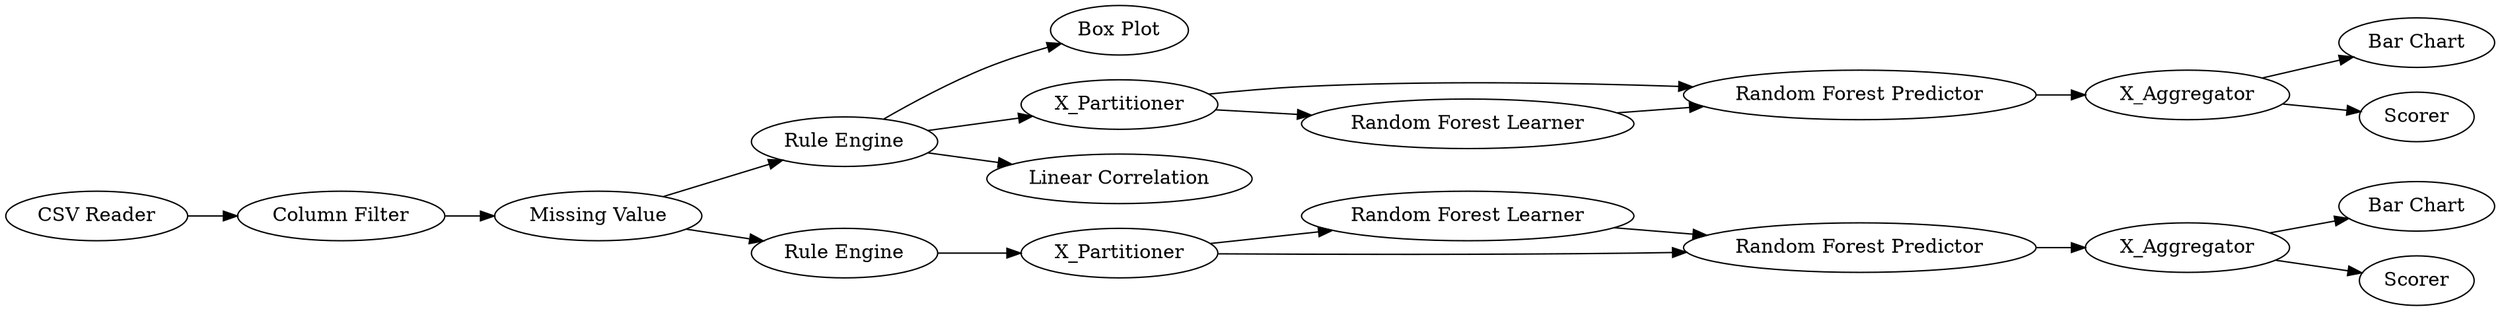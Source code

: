 digraph {
	20 -> 21
	21 -> 23
	17 -> 24
	21 -> 22
	27 -> 28
	18 -> 19
	30 -> 31
	32 -> 34
	31 -> 32
	14 -> 15
	17 -> 18
	28 -> 30
	15 -> 16
	18 -> 20
	28 -> 31
	16 -> 27
	32 -> 33
	19 -> 20
	17 -> 25
	16 -> 17
	27 [label="Rule Engine"]
	18 [label=X_Partitioner]
	21 [label=X_Aggregator]
	17 [label="Rule Engine"]
	19 [label="Random Forest Learner"]
	24 [label="Box Plot"]
	31 [label="Random Forest Predictor"]
	15 [label="Column Filter"]
	25 [label="Linear Correlation"]
	16 [label="Missing Value"]
	30 [label="Random Forest Learner"]
	22 [label=Scorer]
	28 [label=X_Partitioner]
	23 [label="Bar Chart"]
	14 [label="CSV Reader"]
	20 [label="Random Forest Predictor"]
	34 [label="Bar Chart"]
	33 [label=Scorer]
	32 [label=X_Aggregator]
	rankdir=LR
}

